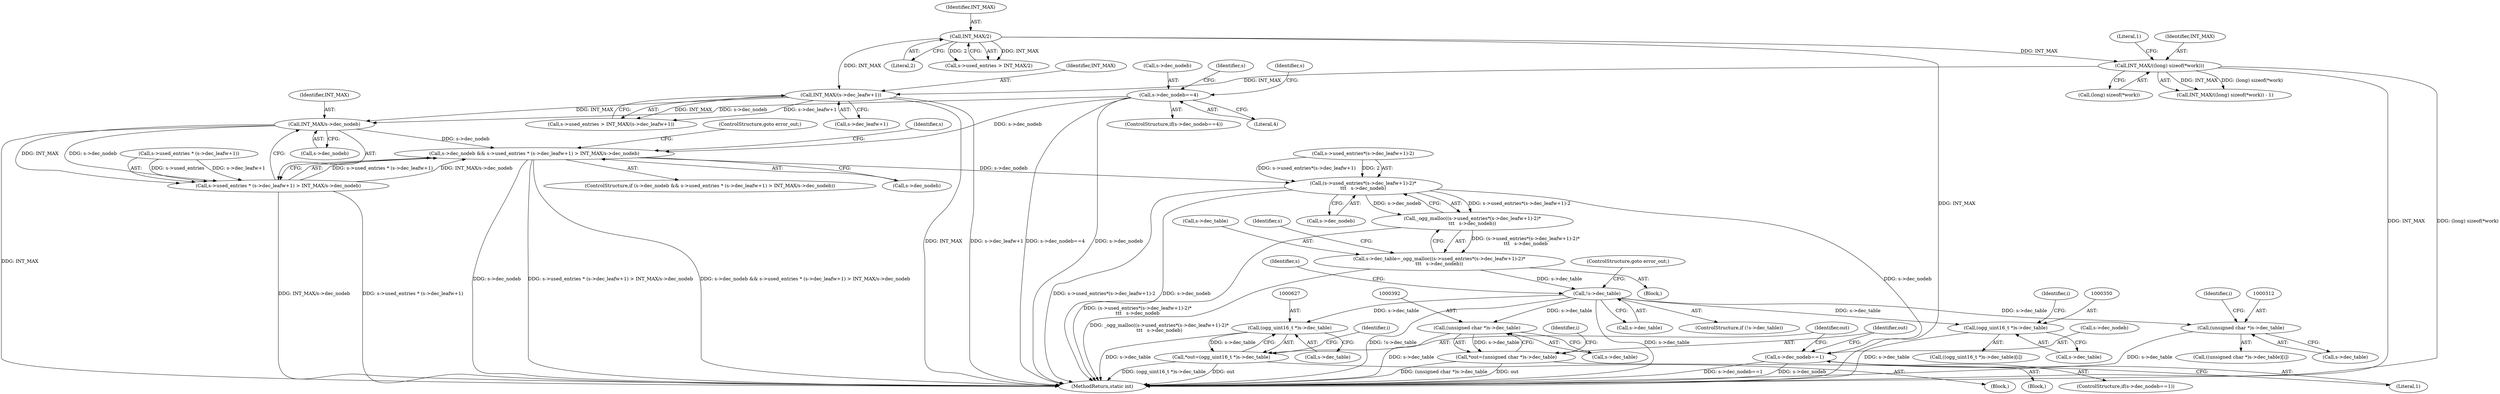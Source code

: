 digraph "1_Android_eeb4e45d5683f88488c083ecf142dc89bc3f0b47@pointer" {
"1000249" [label="(Call,INT_MAX/s->dec_nodeb)"];
"1000226" [label="(Call,INT_MAX/(s->dec_leafw+1))"];
"1000181" [label="(Call,INT_MAX/((long) sizeof(*work)))"];
"1000171" [label="(Call,INT_MAX/2)"];
"1000119" [label="(Call,s->dec_nodeb==4)"];
"1000235" [label="(Call,s->dec_nodeb && s->used_entries * (s->dec_leafw+1) > INT_MAX/s->dec_nodeb)"];
"1000260" [label="(Call,(s->used_entries*(s->dec_leafw+1)-2)*\n\t\t\t   s->dec_nodeb)"];
"1000259" [label="(Call,_ogg_malloc((s->used_entries*(s->dec_leafw+1)-2)*\n\t\t\t   s->dec_nodeb))"];
"1000255" [label="(Call,s->dec_table=_ogg_malloc((s->used_entries*(s->dec_leafw+1)-2)*\n\t\t\t   s->dec_nodeb))"];
"1000276" [label="(Call,!s->dec_table)"];
"1000311" [label="(Call,(unsigned char *)s->dec_table)"];
"1000349" [label="(Call,(ogg_uint16_t *)s->dec_table)"];
"1000391" [label="(Call,(unsigned char *)s->dec_table)"];
"1000389" [label="(Call,*out=(unsigned char *)s->dec_table)"];
"1000626" [label="(Call,(ogg_uint16_t *)s->dec_table)"];
"1000624" [label="(Call,*out=(ogg_uint16_t *)s->dec_table)"];
"1000382" [label="(Call,s->dec_nodeb==1)"];
"1000239" [label="(Call,s->used_entries * (s->dec_leafw+1) > INT_MAX/s->dec_nodeb)"];
"1000227" [label="(Identifier,INT_MAX)"];
"1000173" [label="(Literal,2)"];
"1000255" [label="(Call,s->dec_table=_ogg_malloc((s->used_entries*(s->dec_leafw+1)-2)*\n\t\t\t   s->dec_nodeb))"];
"1000226" [label="(Call,INT_MAX/(s->dec_leafw+1))"];
"1000239" [label="(Call,s->used_entries * (s->dec_leafw+1) > INT_MAX/s->dec_nodeb)"];
"1000254" [label="(ControlStructure,goto error_out;)"];
"1000275" [label="(ControlStructure,if (!s->dec_table))"];
"1000280" [label="(ControlStructure,goto error_out;)"];
"1000348" [label="(Call,((ogg_uint16_t *)s->dec_table)[i])"];
"1000626" [label="(Call,(ogg_uint16_t *)s->dec_table)"];
"1000277" [label="(Call,s->dec_table)"];
"1000313" [label="(Call,s->dec_table)"];
"1000389" [label="(Call,*out=(unsigned char *)s->dec_table)"];
"1000118" [label="(ControlStructure,if(s->dec_nodeb==4))"];
"1000123" [label="(Literal,4)"];
"1000390" [label="(Identifier,out)"];
"1000383" [label="(Call,s->dec_nodeb)"];
"1000625" [label="(Identifier,out)"];
"1000381" [label="(ControlStructure,if(s->dec_nodeb==1))"];
"1000354" [label="(Identifier,i)"];
"1000119" [label="(Call,s->dec_nodeb==4)"];
"1000182" [label="(Identifier,INT_MAX)"];
"1000257" [label="(Identifier,s)"];
"1000386" [label="(Literal,1)"];
"1000622" [label="(Block,)"];
"1000120" [label="(Call,s->dec_nodeb)"];
"1000251" [label="(Call,s->dec_nodeb)"];
"1000261" [label="(Call,s->used_entries*(s->dec_leafw+1)-2)"];
"1000110" [label="(Block,)"];
"1000256" [label="(Call,s->dec_table)"];
"1000250" [label="(Identifier,INT_MAX)"];
"1000272" [label="(Call,s->dec_nodeb)"];
"1000171" [label="(Call,INT_MAX/2)"];
"1000234" [label="(ControlStructure,if (s->dec_nodeb && s->used_entries * (s->dec_leafw+1) > INT_MAX/s->dec_nodeb))"];
"1000311" [label="(Call,(unsigned char *)s->dec_table)"];
"1000240" [label="(Call,s->used_entries * (s->dec_leafw+1))"];
"1000183" [label="(Call,(long) sizeof(*work))"];
"1000127" [label="(Identifier,s)"];
"1000259" [label="(Call,_ogg_malloc((s->used_entries*(s->dec_leafw+1)-2)*\n\t\t\t   s->dec_nodeb))"];
"1000236" [label="(Call,s->dec_nodeb)"];
"1000249" [label="(Call,INT_MAX/s->dec_nodeb)"];
"1000382" [label="(Call,s->dec_nodeb==1)"];
"1000351" [label="(Call,s->dec_table)"];
"1000235" [label="(Call,s->dec_nodeb && s->used_entries * (s->dec_leafw+1) > INT_MAX/s->dec_nodeb)"];
"1000387" [label="(Block,)"];
"1000260" [label="(Call,(s->used_entries*(s->dec_leafw+1)-2)*\n\t\t\t   s->dec_nodeb)"];
"1000284" [label="(Identifier,s)"];
"1000624" [label="(Call,*out=(ogg_uint16_t *)s->dec_table)"];
"1000180" [label="(Call,INT_MAX/((long) sizeof(*work)) - 1)"];
"1000228" [label="(Call,s->dec_leafw+1)"];
"1000349" [label="(Call,(ogg_uint16_t *)s->dec_table)"];
"1000276" [label="(Call,!s->dec_table)"];
"1000633" [label="(Identifier,i)"];
"1000398" [label="(Identifier,i)"];
"1000188" [label="(Literal,1)"];
"1000172" [label="(Identifier,INT_MAX)"];
"1000278" [label="(Identifier,s)"];
"1000393" [label="(Call,s->dec_table)"];
"1000181" [label="(Call,INT_MAX/((long) sizeof(*work)))"];
"1000865" [label="(MethodReturn,static int)"];
"1000222" [label="(Call,s->used_entries > INT_MAX/(s->dec_leafw+1))"];
"1000167" [label="(Call,s->used_entries > INT_MAX/2)"];
"1000316" [label="(Identifier,i)"];
"1000628" [label="(Call,s->dec_table)"];
"1000169" [label="(Identifier,s)"];
"1000391" [label="(Call,(unsigned char *)s->dec_table)"];
"1000310" [label="(Call,((unsigned char *)s->dec_table)[i])"];
"1000249" -> "1000239"  [label="AST: "];
"1000249" -> "1000251"  [label="CFG: "];
"1000250" -> "1000249"  [label="AST: "];
"1000251" -> "1000249"  [label="AST: "];
"1000239" -> "1000249"  [label="CFG: "];
"1000249" -> "1000865"  [label="DDG: INT_MAX"];
"1000249" -> "1000235"  [label="DDG: s->dec_nodeb"];
"1000249" -> "1000239"  [label="DDG: INT_MAX"];
"1000249" -> "1000239"  [label="DDG: s->dec_nodeb"];
"1000226" -> "1000249"  [label="DDG: INT_MAX"];
"1000119" -> "1000249"  [label="DDG: s->dec_nodeb"];
"1000226" -> "1000222"  [label="AST: "];
"1000226" -> "1000228"  [label="CFG: "];
"1000227" -> "1000226"  [label="AST: "];
"1000228" -> "1000226"  [label="AST: "];
"1000222" -> "1000226"  [label="CFG: "];
"1000226" -> "1000865"  [label="DDG: INT_MAX"];
"1000226" -> "1000865"  [label="DDG: s->dec_leafw+1"];
"1000226" -> "1000222"  [label="DDG: INT_MAX"];
"1000226" -> "1000222"  [label="DDG: s->dec_leafw+1"];
"1000181" -> "1000226"  [label="DDG: INT_MAX"];
"1000171" -> "1000226"  [label="DDG: INT_MAX"];
"1000181" -> "1000180"  [label="AST: "];
"1000181" -> "1000183"  [label="CFG: "];
"1000182" -> "1000181"  [label="AST: "];
"1000183" -> "1000181"  [label="AST: "];
"1000188" -> "1000181"  [label="CFG: "];
"1000181" -> "1000865"  [label="DDG: INT_MAX"];
"1000181" -> "1000865"  [label="DDG: (long) sizeof(*work)"];
"1000181" -> "1000180"  [label="DDG: INT_MAX"];
"1000181" -> "1000180"  [label="DDG: (long) sizeof(*work)"];
"1000171" -> "1000181"  [label="DDG: INT_MAX"];
"1000171" -> "1000167"  [label="AST: "];
"1000171" -> "1000173"  [label="CFG: "];
"1000172" -> "1000171"  [label="AST: "];
"1000173" -> "1000171"  [label="AST: "];
"1000167" -> "1000171"  [label="CFG: "];
"1000171" -> "1000865"  [label="DDG: INT_MAX"];
"1000171" -> "1000167"  [label="DDG: INT_MAX"];
"1000171" -> "1000167"  [label="DDG: 2"];
"1000119" -> "1000118"  [label="AST: "];
"1000119" -> "1000123"  [label="CFG: "];
"1000120" -> "1000119"  [label="AST: "];
"1000123" -> "1000119"  [label="AST: "];
"1000127" -> "1000119"  [label="CFG: "];
"1000169" -> "1000119"  [label="CFG: "];
"1000119" -> "1000865"  [label="DDG: s->dec_nodeb"];
"1000119" -> "1000865"  [label="DDG: s->dec_nodeb==4"];
"1000119" -> "1000235"  [label="DDG: s->dec_nodeb"];
"1000235" -> "1000234"  [label="AST: "];
"1000235" -> "1000236"  [label="CFG: "];
"1000235" -> "1000239"  [label="CFG: "];
"1000236" -> "1000235"  [label="AST: "];
"1000239" -> "1000235"  [label="AST: "];
"1000254" -> "1000235"  [label="CFG: "];
"1000257" -> "1000235"  [label="CFG: "];
"1000235" -> "1000865"  [label="DDG: s->dec_nodeb"];
"1000235" -> "1000865"  [label="DDG: s->used_entries * (s->dec_leafw+1) > INT_MAX/s->dec_nodeb"];
"1000235" -> "1000865"  [label="DDG: s->dec_nodeb && s->used_entries * (s->dec_leafw+1) > INT_MAX/s->dec_nodeb"];
"1000239" -> "1000235"  [label="DDG: s->used_entries * (s->dec_leafw+1)"];
"1000239" -> "1000235"  [label="DDG: INT_MAX/s->dec_nodeb"];
"1000235" -> "1000260"  [label="DDG: s->dec_nodeb"];
"1000260" -> "1000259"  [label="AST: "];
"1000260" -> "1000272"  [label="CFG: "];
"1000261" -> "1000260"  [label="AST: "];
"1000272" -> "1000260"  [label="AST: "];
"1000259" -> "1000260"  [label="CFG: "];
"1000260" -> "1000865"  [label="DDG: s->used_entries*(s->dec_leafw+1)-2"];
"1000260" -> "1000865"  [label="DDG: s->dec_nodeb"];
"1000260" -> "1000259"  [label="DDG: s->used_entries*(s->dec_leafw+1)-2"];
"1000260" -> "1000259"  [label="DDG: s->dec_nodeb"];
"1000261" -> "1000260"  [label="DDG: s->used_entries*(s->dec_leafw+1)"];
"1000261" -> "1000260"  [label="DDG: 2"];
"1000260" -> "1000382"  [label="DDG: s->dec_nodeb"];
"1000259" -> "1000255"  [label="AST: "];
"1000255" -> "1000259"  [label="CFG: "];
"1000259" -> "1000865"  [label="DDG: (s->used_entries*(s->dec_leafw+1)-2)*\n\t\t\t   s->dec_nodeb"];
"1000259" -> "1000255"  [label="DDG: (s->used_entries*(s->dec_leafw+1)-2)*\n\t\t\t   s->dec_nodeb"];
"1000255" -> "1000110"  [label="AST: "];
"1000256" -> "1000255"  [label="AST: "];
"1000278" -> "1000255"  [label="CFG: "];
"1000255" -> "1000865"  [label="DDG: _ogg_malloc((s->used_entries*(s->dec_leafw+1)-2)*\n\t\t\t   s->dec_nodeb)"];
"1000255" -> "1000276"  [label="DDG: s->dec_table"];
"1000276" -> "1000275"  [label="AST: "];
"1000276" -> "1000277"  [label="CFG: "];
"1000277" -> "1000276"  [label="AST: "];
"1000280" -> "1000276"  [label="CFG: "];
"1000284" -> "1000276"  [label="CFG: "];
"1000276" -> "1000865"  [label="DDG: !s->dec_table"];
"1000276" -> "1000865"  [label="DDG: s->dec_table"];
"1000276" -> "1000311"  [label="DDG: s->dec_table"];
"1000276" -> "1000349"  [label="DDG: s->dec_table"];
"1000276" -> "1000391"  [label="DDG: s->dec_table"];
"1000276" -> "1000626"  [label="DDG: s->dec_table"];
"1000311" -> "1000310"  [label="AST: "];
"1000311" -> "1000313"  [label="CFG: "];
"1000312" -> "1000311"  [label="AST: "];
"1000313" -> "1000311"  [label="AST: "];
"1000316" -> "1000311"  [label="CFG: "];
"1000311" -> "1000865"  [label="DDG: s->dec_table"];
"1000349" -> "1000348"  [label="AST: "];
"1000349" -> "1000351"  [label="CFG: "];
"1000350" -> "1000349"  [label="AST: "];
"1000351" -> "1000349"  [label="AST: "];
"1000354" -> "1000349"  [label="CFG: "];
"1000349" -> "1000865"  [label="DDG: s->dec_table"];
"1000391" -> "1000389"  [label="AST: "];
"1000391" -> "1000393"  [label="CFG: "];
"1000392" -> "1000391"  [label="AST: "];
"1000393" -> "1000391"  [label="AST: "];
"1000389" -> "1000391"  [label="CFG: "];
"1000391" -> "1000865"  [label="DDG: s->dec_table"];
"1000391" -> "1000389"  [label="DDG: s->dec_table"];
"1000389" -> "1000387"  [label="AST: "];
"1000390" -> "1000389"  [label="AST: "];
"1000398" -> "1000389"  [label="CFG: "];
"1000389" -> "1000865"  [label="DDG: out"];
"1000389" -> "1000865"  [label="DDG: (unsigned char *)s->dec_table"];
"1000626" -> "1000624"  [label="AST: "];
"1000626" -> "1000628"  [label="CFG: "];
"1000627" -> "1000626"  [label="AST: "];
"1000628" -> "1000626"  [label="AST: "];
"1000624" -> "1000626"  [label="CFG: "];
"1000626" -> "1000865"  [label="DDG: s->dec_table"];
"1000626" -> "1000624"  [label="DDG: s->dec_table"];
"1000624" -> "1000622"  [label="AST: "];
"1000625" -> "1000624"  [label="AST: "];
"1000633" -> "1000624"  [label="CFG: "];
"1000624" -> "1000865"  [label="DDG: (ogg_uint16_t *)s->dec_table"];
"1000624" -> "1000865"  [label="DDG: out"];
"1000382" -> "1000381"  [label="AST: "];
"1000382" -> "1000386"  [label="CFG: "];
"1000383" -> "1000382"  [label="AST: "];
"1000386" -> "1000382"  [label="AST: "];
"1000390" -> "1000382"  [label="CFG: "];
"1000625" -> "1000382"  [label="CFG: "];
"1000382" -> "1000865"  [label="DDG: s->dec_nodeb"];
"1000382" -> "1000865"  [label="DDG: s->dec_nodeb==1"];
"1000240" -> "1000239"  [label="AST: "];
"1000239" -> "1000865"  [label="DDG: s->used_entries * (s->dec_leafw+1)"];
"1000239" -> "1000865"  [label="DDG: INT_MAX/s->dec_nodeb"];
"1000240" -> "1000239"  [label="DDG: s->used_entries"];
"1000240" -> "1000239"  [label="DDG: s->dec_leafw+1"];
}
